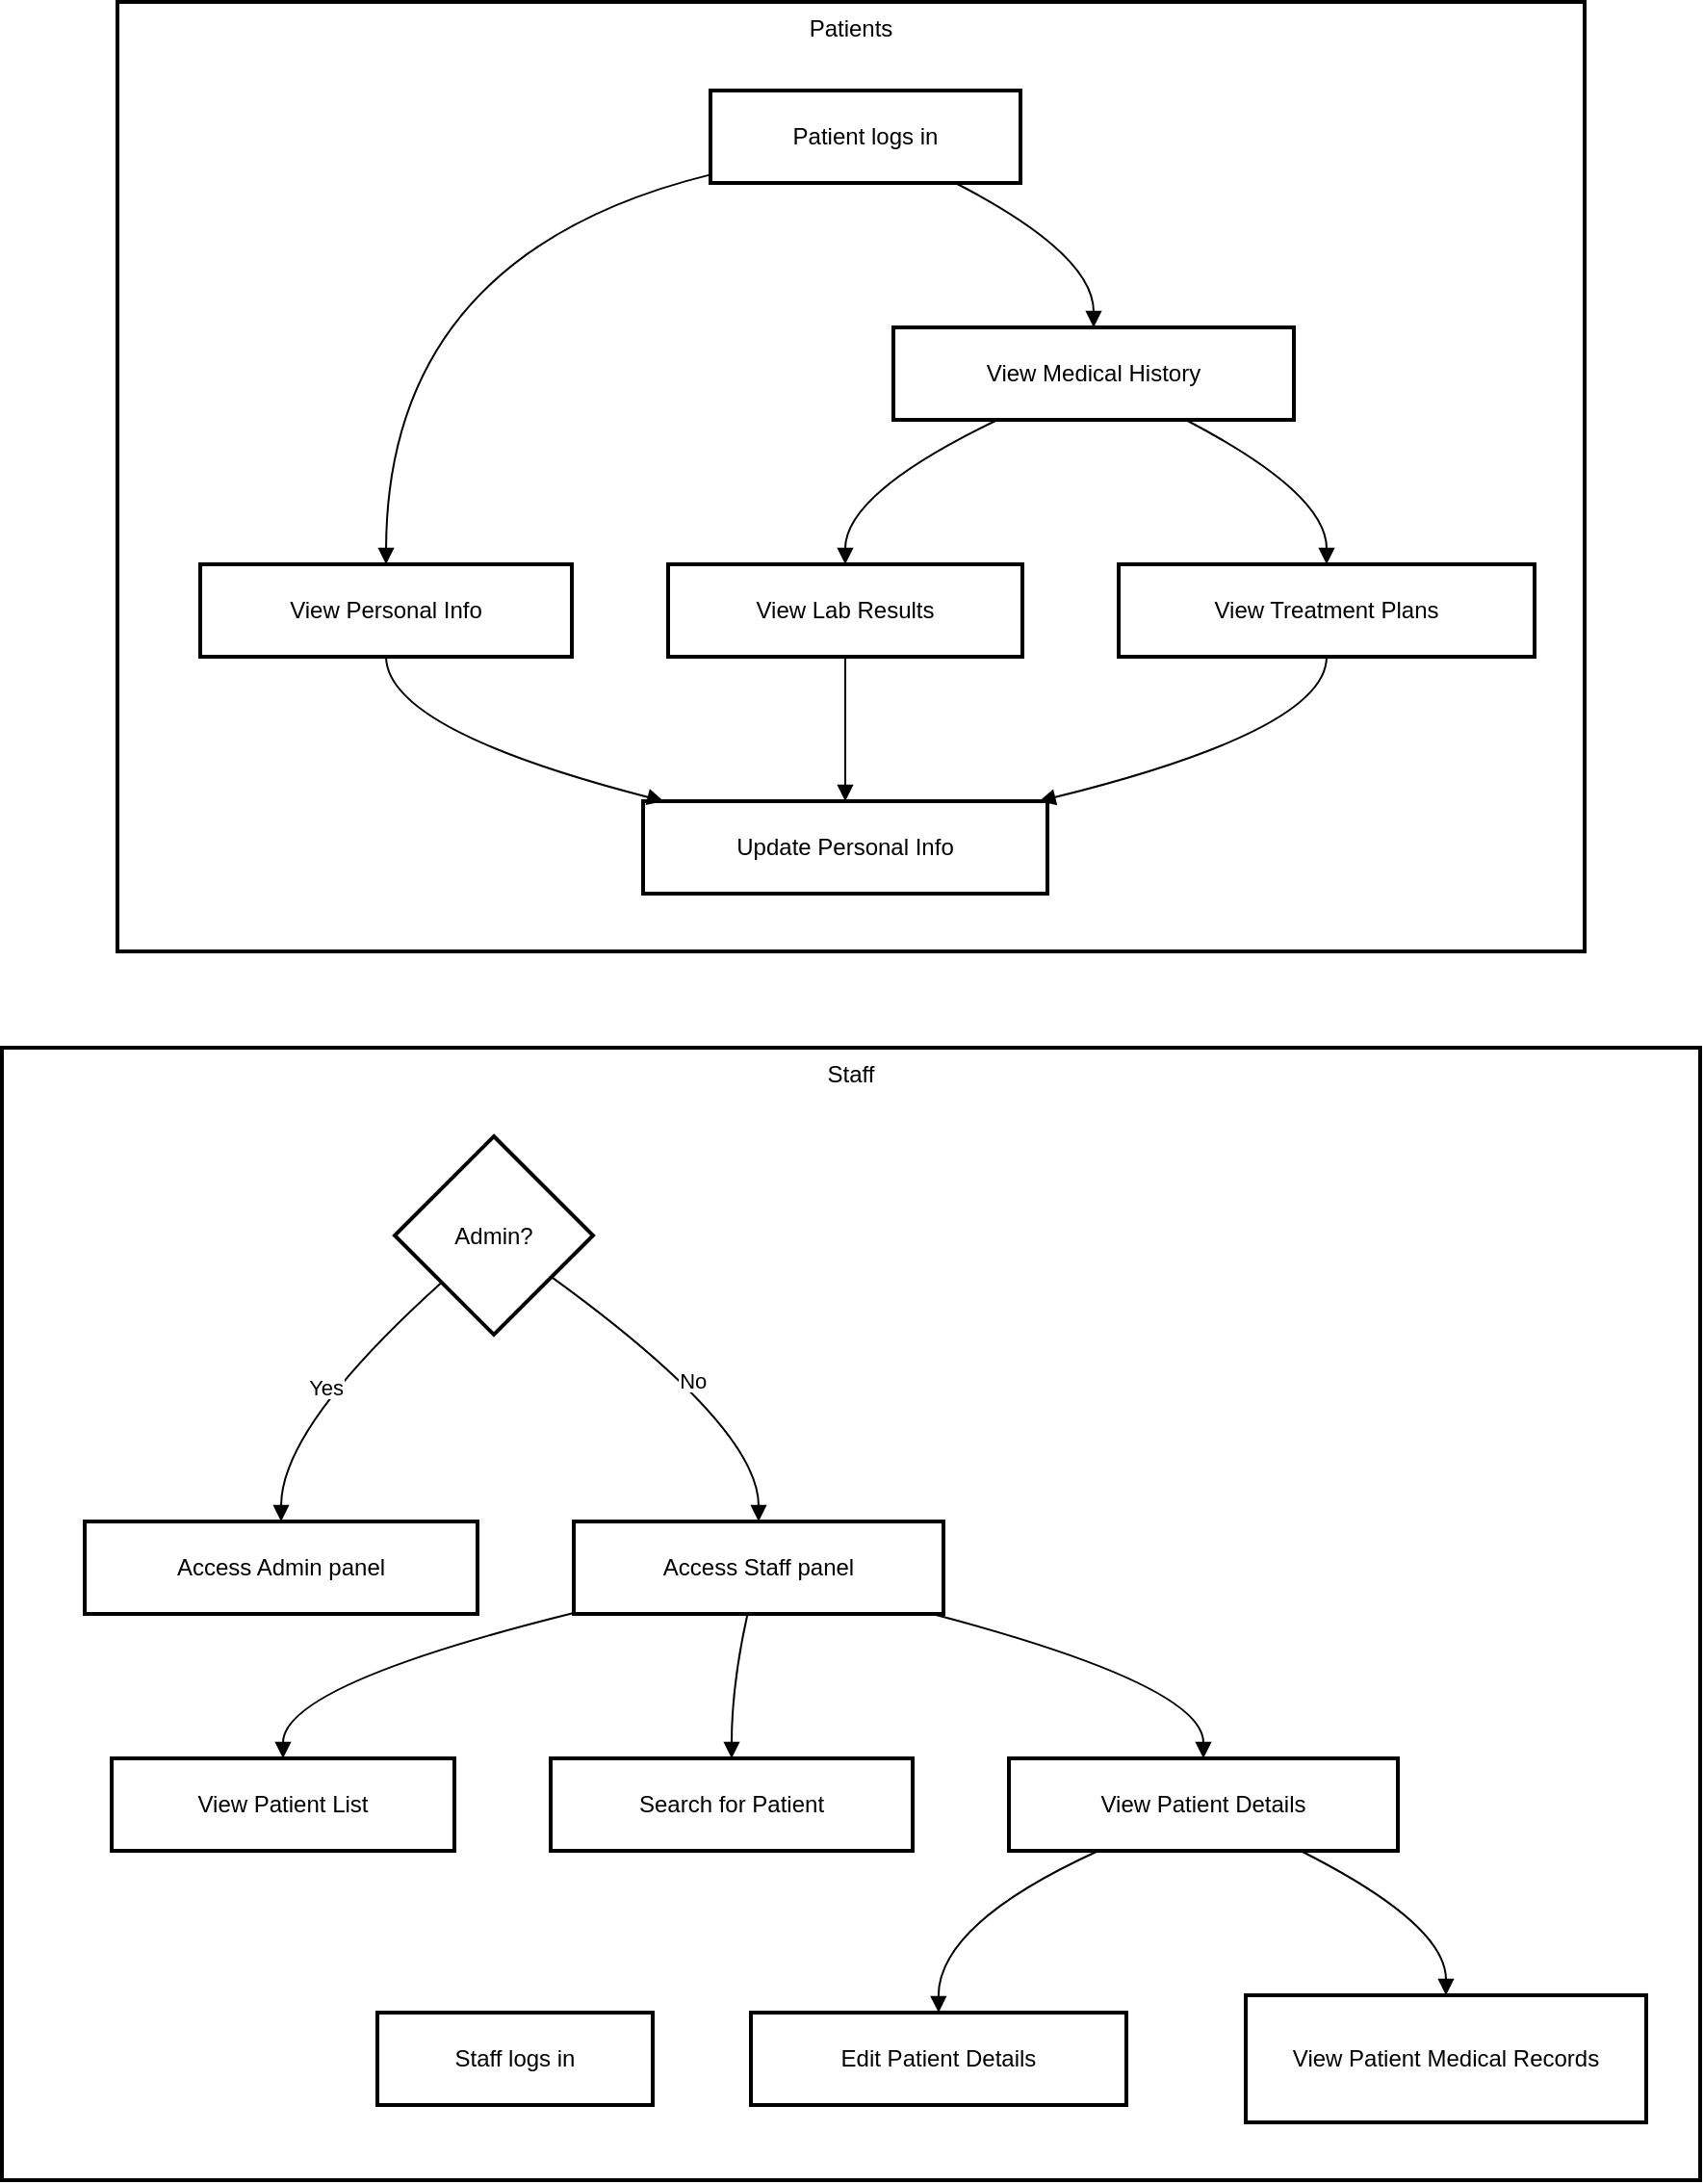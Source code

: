 <mxfile version="24.7.17">
  <diagram name="Page-1" id="N6HJv_uzp-hAdjSNtdMb">
    <mxGraphModel>
      <root>
        <mxCell id="0" />
        <mxCell id="1" parent="0" />
        <mxCell id="2" value="Patients" style="whiteSpace=wrap;strokeWidth=2;verticalAlign=top;" vertex="1" parent="1">
          <mxGeometry x="68" y="8" width="762" height="493" as="geometry" />
        </mxCell>
        <mxCell id="3" value="Patient logs in" style="whiteSpace=wrap;strokeWidth=2;" vertex="1" parent="2">
          <mxGeometry x="308" y="46" width="161" height="48" as="geometry" />
        </mxCell>
        <mxCell id="4" value="View Personal Info" style="whiteSpace=wrap;strokeWidth=2;" vertex="1" parent="2">
          <mxGeometry x="43" y="292" width="193" height="48" as="geometry" />
        </mxCell>
        <mxCell id="5" value="View Medical History" style="whiteSpace=wrap;strokeWidth=2;" vertex="1" parent="2">
          <mxGeometry x="403" y="169" width="208" height="48" as="geometry" />
        </mxCell>
        <mxCell id="6" value="View Lab Results" style="whiteSpace=wrap;strokeWidth=2;" vertex="1" parent="2">
          <mxGeometry x="286" y="292" width="184" height="48" as="geometry" />
        </mxCell>
        <mxCell id="7" value="View Treatment Plans" style="whiteSpace=wrap;strokeWidth=2;" vertex="1" parent="2">
          <mxGeometry x="520" y="292" width="216" height="48" as="geometry" />
        </mxCell>
        <mxCell id="8" value="Update Personal Info" style="whiteSpace=wrap;strokeWidth=2;" vertex="1" parent="2">
          <mxGeometry x="273" y="415" width="210" height="48" as="geometry" />
        </mxCell>
        <mxCell id="9" value="" style="curved=1;startArrow=none;endArrow=block;exitX=0;exitY=0.91;entryX=0.5;entryY=0;" edge="1" parent="2" source="3" target="4">
          <mxGeometry relative="1" as="geometry">
            <Array as="points">
              <mxPoint x="140" y="131" />
            </Array>
          </mxGeometry>
        </mxCell>
        <mxCell id="10" value="" style="curved=1;startArrow=none;endArrow=block;exitX=0.79;exitY=1;entryX=0.5;entryY=0;" edge="1" parent="2" source="3" target="5">
          <mxGeometry relative="1" as="geometry">
            <Array as="points">
              <mxPoint x="507" y="131" />
            </Array>
          </mxGeometry>
        </mxCell>
        <mxCell id="11" value="" style="curved=1;startArrow=none;endArrow=block;exitX=0.26;exitY=1;entryX=0.5;entryY=0;" edge="1" parent="2" source="5" target="6">
          <mxGeometry relative="1" as="geometry">
            <Array as="points">
              <mxPoint x="378" y="255" />
            </Array>
          </mxGeometry>
        </mxCell>
        <mxCell id="12" value="" style="curved=1;startArrow=none;endArrow=block;exitX=0.73;exitY=1;entryX=0.5;entryY=0;" edge="1" parent="2" source="5" target="7">
          <mxGeometry relative="1" as="geometry">
            <Array as="points">
              <mxPoint x="628" y="255" />
            </Array>
          </mxGeometry>
        </mxCell>
        <mxCell id="13" value="" style="curved=1;startArrow=none;endArrow=block;exitX=0.5;exitY=1.01;entryX=0.06;entryY=0.01;" edge="1" parent="2" source="4" target="8">
          <mxGeometry relative="1" as="geometry">
            <Array as="points">
              <mxPoint x="140" y="378" />
            </Array>
          </mxGeometry>
        </mxCell>
        <mxCell id="14" value="" style="curved=1;startArrow=none;endArrow=block;exitX=0.5;exitY=1.01;entryX=0.5;entryY=0.01;" edge="1" parent="2" source="6" target="8">
          <mxGeometry relative="1" as="geometry">
            <Array as="points" />
          </mxGeometry>
        </mxCell>
        <mxCell id="15" value="" style="curved=1;startArrow=none;endArrow=block;exitX=0.5;exitY=1.01;entryX=0.97;entryY=0.01;" edge="1" parent="2" source="7" target="8">
          <mxGeometry relative="1" as="geometry">
            <Array as="points">
              <mxPoint x="628" y="378" />
            </Array>
          </mxGeometry>
        </mxCell>
        <mxCell id="16" value="Staff" style="whiteSpace=wrap;strokeWidth=2;verticalAlign=top;" vertex="1" parent="1">
          <mxGeometry x="8" y="551" width="882" height="588" as="geometry" />
        </mxCell>
        <mxCell id="17" value="Staff logs in" style="whiteSpace=wrap;strokeWidth=2;" vertex="1" parent="16">
          <mxGeometry x="195" y="501" width="143" height="48" as="geometry" />
        </mxCell>
        <mxCell id="18" value="Admin?" style="rhombus;strokeWidth=2;whiteSpace=wrap;" vertex="1" parent="16">
          <mxGeometry x="204" y="46" width="103" height="103" as="geometry" />
        </mxCell>
        <mxCell id="19" value="Access Admin panel" style="whiteSpace=wrap;strokeWidth=2;" vertex="1" parent="16">
          <mxGeometry x="43" y="246" width="204" height="48" as="geometry" />
        </mxCell>
        <mxCell id="20" value="Access Staff panel" style="whiteSpace=wrap;strokeWidth=2;" vertex="1" parent="16">
          <mxGeometry x="297" y="246" width="192" height="48" as="geometry" />
        </mxCell>
        <mxCell id="21" value="View Patient List" style="whiteSpace=wrap;strokeWidth=2;" vertex="1" parent="16">
          <mxGeometry x="57" y="369" width="178" height="48" as="geometry" />
        </mxCell>
        <mxCell id="22" value="Search for Patient" style="whiteSpace=wrap;strokeWidth=2;" vertex="1" parent="16">
          <mxGeometry x="285" y="369" width="188" height="48" as="geometry" />
        </mxCell>
        <mxCell id="23" value="View Patient Details" style="whiteSpace=wrap;strokeWidth=2;" vertex="1" parent="16">
          <mxGeometry x="523" y="369" width="202" height="48" as="geometry" />
        </mxCell>
        <mxCell id="24" value="Edit Patient Details" style="whiteSpace=wrap;strokeWidth=2;" vertex="1" parent="16">
          <mxGeometry x="389" y="501" width="195" height="48" as="geometry" />
        </mxCell>
        <mxCell id="25" value="View Patient Medical Records" style="whiteSpace=wrap;strokeWidth=2;" vertex="1" parent="16">
          <mxGeometry x="646" y="492" width="208" height="66" as="geometry" />
        </mxCell>
        <mxCell id="26" value="Yes" style="curved=1;startArrow=none;endArrow=block;exitX=0;exitY=0.95;entryX=0.5;entryY=-0.01;" edge="1" parent="16" source="18" target="19">
          <mxGeometry relative="1" as="geometry">
            <Array as="points">
              <mxPoint x="145" y="197" />
            </Array>
          </mxGeometry>
        </mxCell>
        <mxCell id="27" value="No" style="curved=1;startArrow=none;endArrow=block;exitX=1;exitY=0.86;entryX=0.5;entryY=-0.01;" edge="1" parent="16" source="18" target="20">
          <mxGeometry relative="1" as="geometry">
            <Array as="points">
              <mxPoint x="393" y="197" />
            </Array>
          </mxGeometry>
        </mxCell>
        <mxCell id="28" value="" style="curved=1;startArrow=none;endArrow=block;exitX=0;exitY=0.99;entryX=0.5;entryY=0;" edge="1" parent="16" source="20" target="21">
          <mxGeometry relative="1" as="geometry">
            <Array as="points">
              <mxPoint x="146" y="331" />
            </Array>
          </mxGeometry>
        </mxCell>
        <mxCell id="29" value="" style="curved=1;startArrow=none;endArrow=block;exitX=0.47;exitY=1;entryX=0.5;entryY=0;" edge="1" parent="16" source="20" target="22">
          <mxGeometry relative="1" as="geometry">
            <Array as="points">
              <mxPoint x="379" y="331" />
            </Array>
          </mxGeometry>
        </mxCell>
        <mxCell id="30" value="" style="curved=1;startArrow=none;endArrow=block;exitX=0.97;exitY=1;entryX=0.5;entryY=0;" edge="1" parent="16" source="20" target="23">
          <mxGeometry relative="1" as="geometry">
            <Array as="points">
              <mxPoint x="624" y="331" />
            </Array>
          </mxGeometry>
        </mxCell>
        <mxCell id="31" value="" style="curved=1;startArrow=none;endArrow=block;exitX=0.23;exitY=1;entryX=0.5;entryY=0;" edge="1" parent="16" source="23" target="24">
          <mxGeometry relative="1" as="geometry">
            <Array as="points">
              <mxPoint x="486" y="455" />
            </Array>
          </mxGeometry>
        </mxCell>
        <mxCell id="32" value="" style="curved=1;startArrow=none;endArrow=block;exitX=0.75;exitY=1;entryX=0.5;entryY=0;" edge="1" parent="16" source="23" target="25">
          <mxGeometry relative="1" as="geometry">
            <Array as="points">
              <mxPoint x="750" y="455" />
            </Array>
          </mxGeometry>
        </mxCell>
      </root>
    </mxGraphModel>
  </diagram>
</mxfile>

